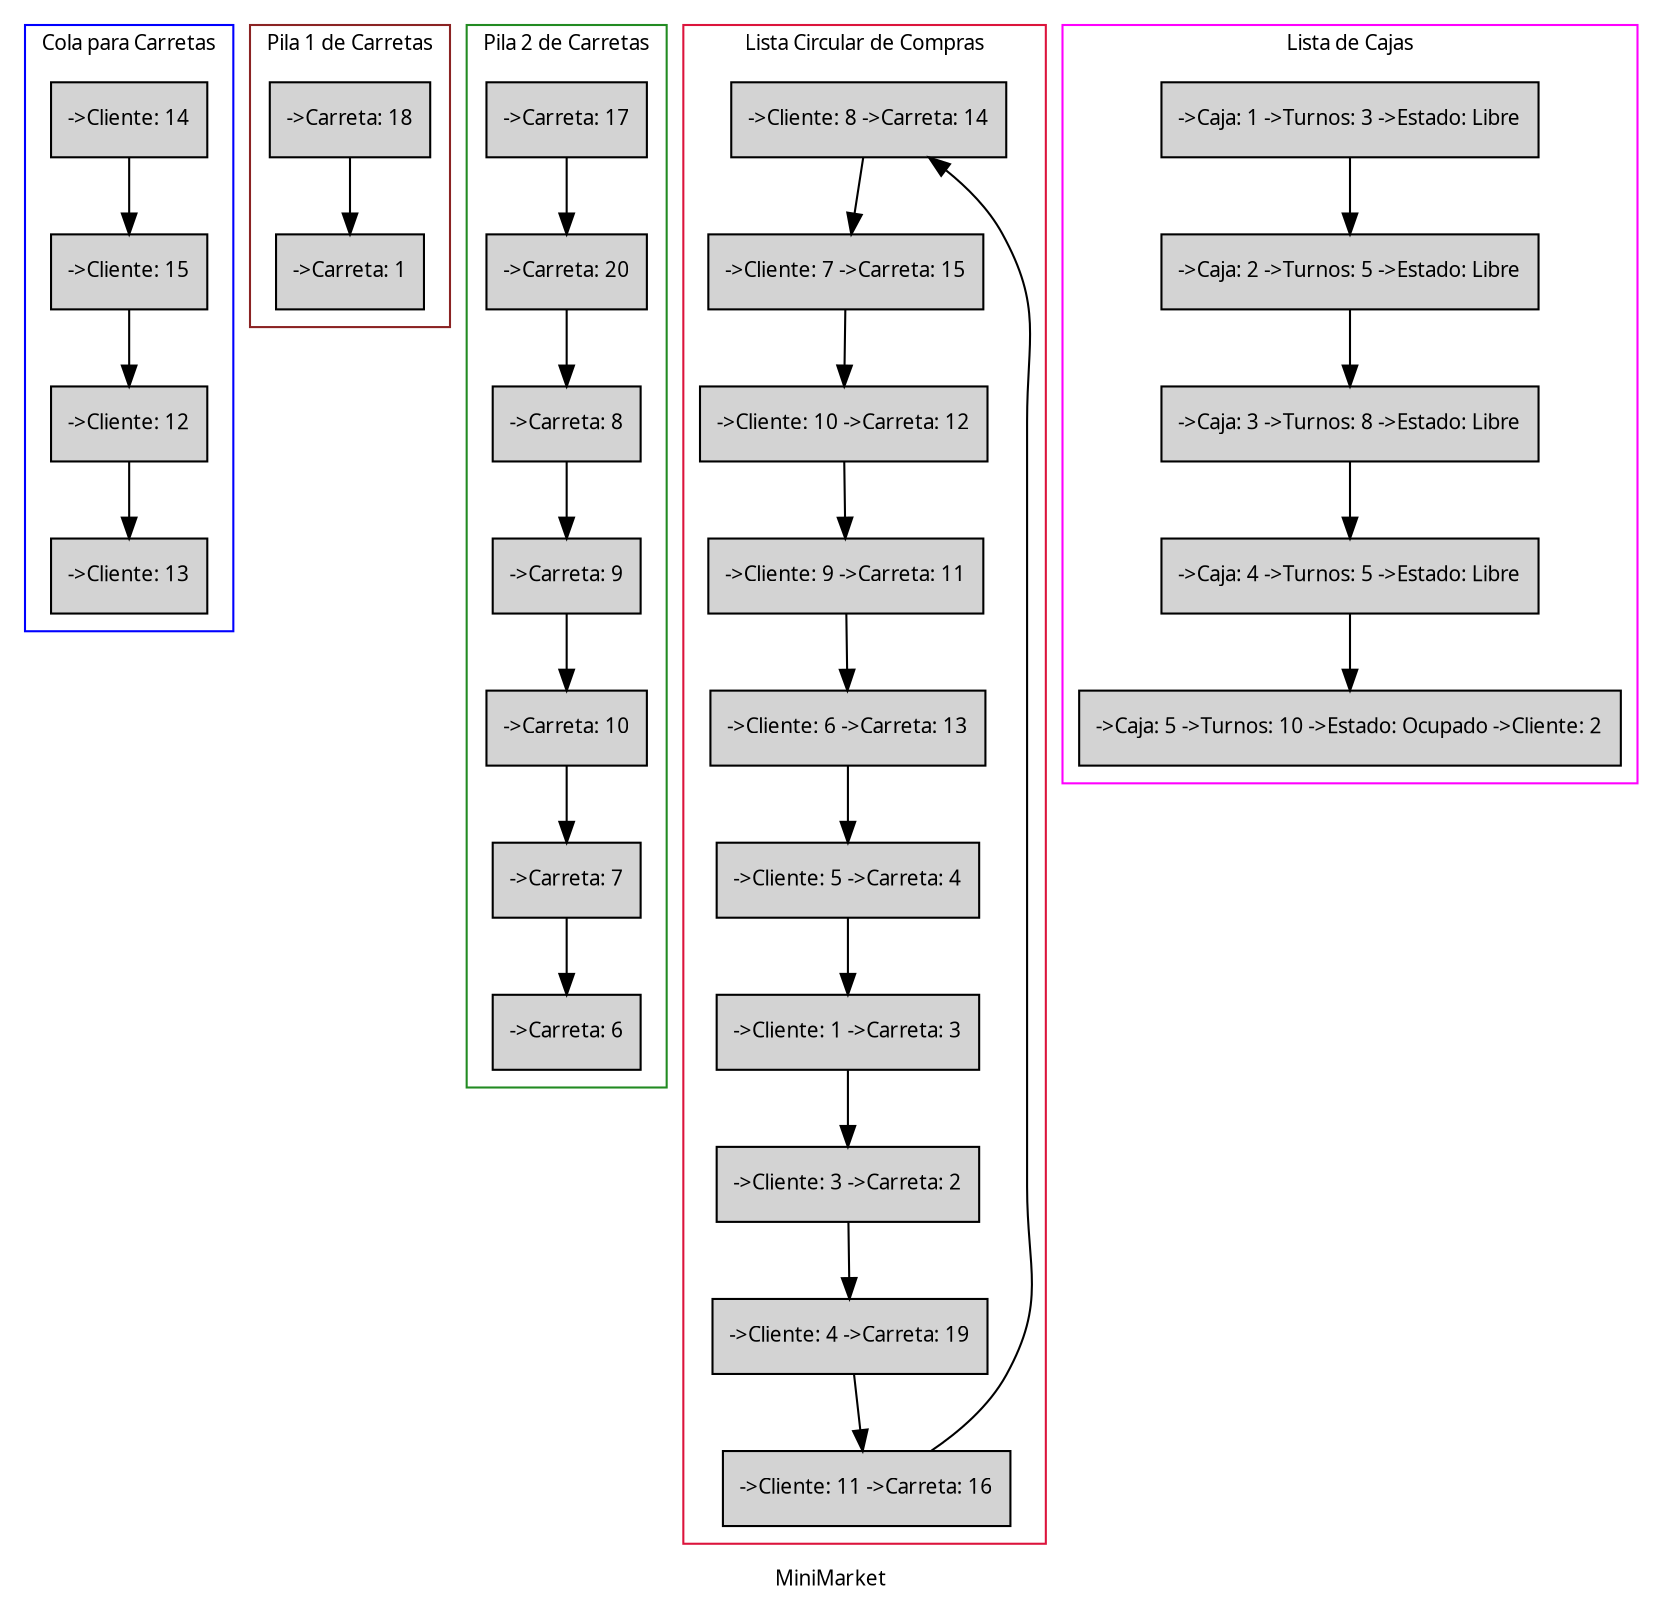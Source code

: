 digraph G {
label = "MiniMarket"
graph [fontsize=10 fontname="Verdana"]
node [shape=record fontsize=10 fontname="Verdana"]
subgraph cluster_0 {
node [style=filled];
"->Cliente: 14"->"->Cliente: 15";
"->Cliente: 15"->"->Cliente: 12";
"->Cliente: 12"->"->Cliente: 13";
"->Cliente: 13";
label="Cola para Carretas";
 color=blue;
 }
subgraph cluster_1 {
node [style=filled];
"->Carreta: 18"->"->Carreta: 1";
"->Carreta: 1";
label="Pila 1 de Carretas";
 color=brown4;
 }
subgraph cluster_2 {
node [style=filled];
"->Carreta: 17"->"->Carreta: 20";
"->Carreta: 20"->"->Carreta: 8";
"->Carreta: 8"->"->Carreta: 9";
"->Carreta: 9"->"->Carreta: 10";
"->Carreta: 10"->"->Carreta: 7";
"->Carreta: 7"->"->Carreta: 6";
"->Carreta: 6";
label="Pila 2 de Carretas";
 color=forestgreen;
 }
subgraph cluster_3 {
node [style=filled];
"->Cliente: 8 ->Carreta: 14"->"->Cliente: 7 ->Carreta: 15";
"->Cliente: 7 ->Carreta: 15"->"->Cliente: 10 ->Carreta: 12";
"->Cliente: 10 ->Carreta: 12"->"->Cliente: 9 ->Carreta: 11";
"->Cliente: 9 ->Carreta: 11"->"->Cliente: 6 ->Carreta: 13";
"->Cliente: 6 ->Carreta: 13"->"->Cliente: 5 ->Carreta: 4";
"->Cliente: 5 ->Carreta: 4"->"->Cliente: 1 ->Carreta: 3";
"->Cliente: 1 ->Carreta: 3"->"->Cliente: 3 ->Carreta: 2";
"->Cliente: 3 ->Carreta: 2"->"->Cliente: 4 ->Carreta: 19";
"->Cliente: 4 ->Carreta: 19"->"->Cliente: 11 ->Carreta: 16";
"->Cliente: 11 ->Carreta: 16"->"->Cliente: 8 ->Carreta: 14";
label="Lista Circular de Compras";
 color=crimson;
 }
subgraph cluster_5 {
node [style=filled];
"->Caja: 1 ->Turnos: 3 ->Estado: Libre"->"->Caja: 2 ->Turnos: 5 ->Estado: Libre";
"->Caja: 2 ->Turnos: 5 ->Estado: Libre"->"->Caja: 3 ->Turnos: 8 ->Estado: Libre";
"->Caja: 3 ->Turnos: 8 ->Estado: Libre"->"->Caja: 4 ->Turnos: 5 ->Estado: Libre";
"->Caja: 4 ->Turnos: 5 ->Estado: Libre"->"->Caja: 5 ->Turnos: 10 ->Estado: Ocupado ->Cliente: 2";
"->Caja: 5 ->Turnos: 10 ->Estado: Ocupado ->Cliente: 2";
label="Lista de Cajas";
 color=fuchsia;
 }
}

